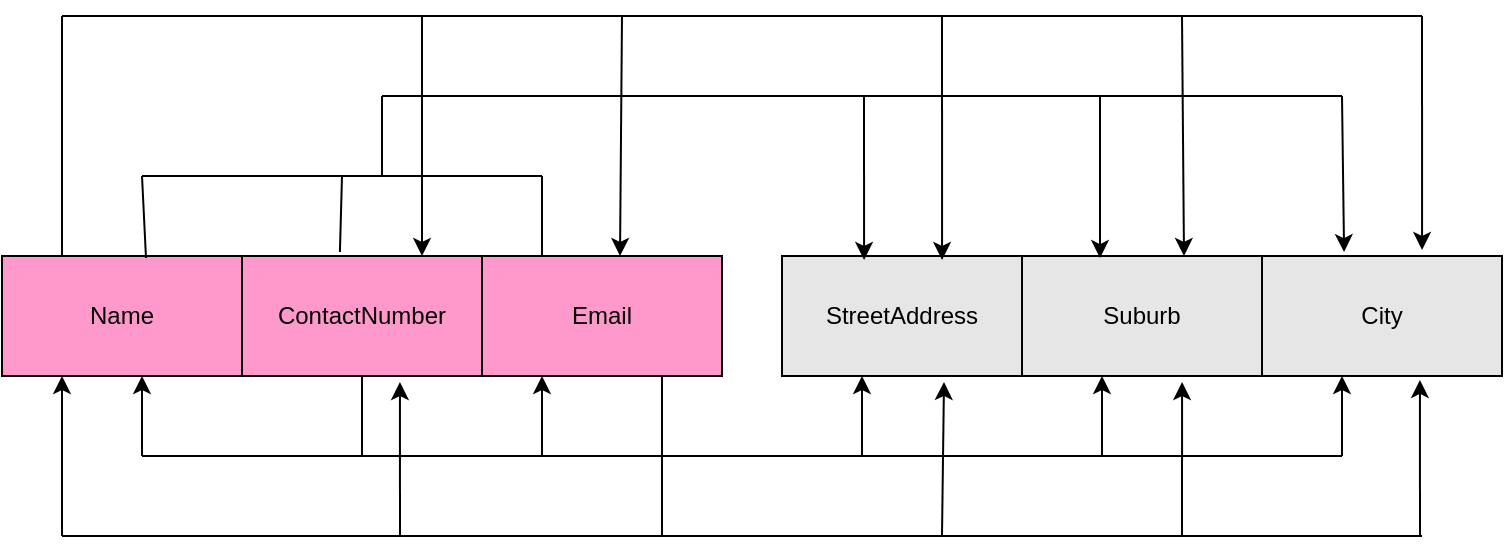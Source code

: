 <mxfile version="18.0.6" type="device"><diagram id="UaDhGWoWlZrWtzk4p_6A" name="Page-1"><mxGraphModel dx="1422" dy="865" grid="1" gridSize="10" guides="1" tooltips="1" connect="1" arrows="1" fold="1" page="1" pageScale="1" pageWidth="850" pageHeight="1100" math="0" shadow="0"><root><mxCell id="0"/><mxCell id="1" parent="0"/><mxCell id="df0EJWSPSksaHU9C0sBR-1" value="Name" style="rounded=0;whiteSpace=wrap;html=1;fillColor=#FF99CC;" parent="1" vertex="1"><mxGeometry x="10" y="360" width="120" height="60" as="geometry"/></mxCell><mxCell id="df0EJWSPSksaHU9C0sBR-2" value="ContactNumber" style="rounded=0;whiteSpace=wrap;html=1;fillColor=#FF99CC;" parent="1" vertex="1"><mxGeometry x="130" y="360" width="120" height="60" as="geometry"/></mxCell><mxCell id="df0EJWSPSksaHU9C0sBR-3" value="City" style="rounded=0;whiteSpace=wrap;html=1;fillColor=#E6E6E6;" parent="1" vertex="1"><mxGeometry x="640" y="360" width="120" height="60" as="geometry"/></mxCell><mxCell id="df0EJWSPSksaHU9C0sBR-4" value="Email" style="rounded=0;whiteSpace=wrap;html=1;fillColor=#FF99CC;" parent="1" vertex="1"><mxGeometry x="250" y="360" width="120" height="60" as="geometry"/></mxCell><mxCell id="df0EJWSPSksaHU9C0sBR-5" value="Suburb" style="rounded=0;whiteSpace=wrap;html=1;fillColor=#E6E6E6;" parent="1" vertex="1"><mxGeometry x="520" y="360" width="120" height="60" as="geometry"/></mxCell><mxCell id="df0EJWSPSksaHU9C0sBR-6" value="StreetAddress" style="rounded=0;whiteSpace=wrap;html=1;fillColor=#E6E6E6;" parent="1" vertex="1"><mxGeometry x="400" y="360" width="120" height="60" as="geometry"/></mxCell><mxCell id="df0EJWSPSksaHU9C0sBR-7" value="" style="endArrow=none;html=1;rounded=0;exitX=0.25;exitY=0;exitDx=0;exitDy=0;" parent="1" source="df0EJWSPSksaHU9C0sBR-1" edge="1"><mxGeometry width="50" height="50" relative="1" as="geometry"><mxPoint x="460" y="370" as="sourcePoint"/><mxPoint x="40" y="240" as="targetPoint"/></mxGeometry></mxCell><mxCell id="df0EJWSPSksaHU9C0sBR-8" value="" style="endArrow=none;html=1;rounded=0;" parent="1" edge="1"><mxGeometry width="50" height="50" relative="1" as="geometry"><mxPoint x="80" y="320" as="sourcePoint"/><mxPoint x="280" y="320" as="targetPoint"/></mxGeometry></mxCell><mxCell id="df0EJWSPSksaHU9C0sBR-9" value="" style="endArrow=none;html=1;rounded=0;" parent="1" edge="1"><mxGeometry width="50" height="50" relative="1" as="geometry"><mxPoint x="200" y="280" as="sourcePoint"/><mxPoint x="680" y="280" as="targetPoint"/></mxGeometry></mxCell><mxCell id="df0EJWSPSksaHU9C0sBR-10" value="" style="endArrow=none;html=1;rounded=0;" parent="1" edge="1"><mxGeometry width="50" height="50" relative="1" as="geometry"><mxPoint x="40" y="240" as="sourcePoint"/><mxPoint x="720" y="240" as="targetPoint"/></mxGeometry></mxCell><mxCell id="df0EJWSPSksaHU9C0sBR-11" value="" style="endArrow=classic;html=1;rounded=0;entryX=0.667;entryY=-0.05;entryDx=0;entryDy=0;entryPerimeter=0;" parent="1" target="df0EJWSPSksaHU9C0sBR-3" edge="1"><mxGeometry width="50" height="50" relative="1" as="geometry"><mxPoint x="720" y="240" as="sourcePoint"/><mxPoint x="510" y="320" as="targetPoint"/></mxGeometry></mxCell><mxCell id="df0EJWSPSksaHU9C0sBR-12" value="" style="endArrow=classic;html=1;rounded=0;entryX=0.342;entryY=-0.033;entryDx=0;entryDy=0;entryPerimeter=0;" parent="1" target="df0EJWSPSksaHU9C0sBR-3" edge="1"><mxGeometry width="50" height="50" relative="1" as="geometry"><mxPoint x="680" y="280" as="sourcePoint"/><mxPoint x="510" y="320" as="targetPoint"/></mxGeometry></mxCell><mxCell id="df0EJWSPSksaHU9C0sBR-13" value="" style="endArrow=classic;html=1;rounded=0;entryX=0.675;entryY=0;entryDx=0;entryDy=0;entryPerimeter=0;" parent="1" target="df0EJWSPSksaHU9C0sBR-5" edge="1"><mxGeometry width="50" height="50" relative="1" as="geometry"><mxPoint x="600" y="240" as="sourcePoint"/><mxPoint x="510" y="320" as="targetPoint"/></mxGeometry></mxCell><mxCell id="df0EJWSPSksaHU9C0sBR-14" value="" style="endArrow=classic;html=1;rounded=0;entryX=0.667;entryY=0.033;entryDx=0;entryDy=0;entryPerimeter=0;" parent="1" target="df0EJWSPSksaHU9C0sBR-6" edge="1"><mxGeometry width="50" height="50" relative="1" as="geometry"><mxPoint x="480" y="240" as="sourcePoint"/><mxPoint x="510" y="320" as="targetPoint"/></mxGeometry></mxCell><mxCell id="df0EJWSPSksaHU9C0sBR-16" value="" style="endArrow=none;html=1;rounded=0;exitX=0.25;exitY=0;exitDx=0;exitDy=0;" parent="1" source="df0EJWSPSksaHU9C0sBR-4" edge="1"><mxGeometry width="50" height="50" relative="1" as="geometry"><mxPoint x="460" y="370" as="sourcePoint"/><mxPoint x="280" y="320" as="targetPoint"/></mxGeometry></mxCell><mxCell id="df0EJWSPSksaHU9C0sBR-17" value="" style="endArrow=none;html=1;rounded=0;" parent="1" edge="1"><mxGeometry width="50" height="50" relative="1" as="geometry"><mxPoint x="200" y="320" as="sourcePoint"/><mxPoint x="200" y="280" as="targetPoint"/></mxGeometry></mxCell><mxCell id="df0EJWSPSksaHU9C0sBR-18" value="" style="endArrow=classic;html=1;rounded=0;entryX=0.75;entryY=0;entryDx=0;entryDy=0;" parent="1" target="df0EJWSPSksaHU9C0sBR-2" edge="1"><mxGeometry width="50" height="50" relative="1" as="geometry"><mxPoint x="220" y="240" as="sourcePoint"/><mxPoint x="510" y="320" as="targetPoint"/></mxGeometry></mxCell><mxCell id="df0EJWSPSksaHU9C0sBR-19" value="" style="endArrow=classic;html=1;rounded=0;entryX=0.575;entryY=0;entryDx=0;entryDy=0;entryPerimeter=0;" parent="1" target="df0EJWSPSksaHU9C0sBR-4" edge="1"><mxGeometry width="50" height="50" relative="1" as="geometry"><mxPoint x="320" y="240" as="sourcePoint"/><mxPoint x="510" y="320" as="targetPoint"/></mxGeometry></mxCell><mxCell id="df0EJWSPSksaHU9C0sBR-20" value="" style="endArrow=none;html=1;rounded=0;exitX=0.408;exitY=-0.033;exitDx=0;exitDy=0;exitPerimeter=0;" parent="1" source="df0EJWSPSksaHU9C0sBR-2" edge="1"><mxGeometry width="50" height="50" relative="1" as="geometry"><mxPoint x="460" y="370" as="sourcePoint"/><mxPoint x="180" y="320" as="targetPoint"/></mxGeometry></mxCell><mxCell id="df0EJWSPSksaHU9C0sBR-21" value="" style="endArrow=classic;html=1;rounded=0;entryX=0.342;entryY=0.033;entryDx=0;entryDy=0;entryPerimeter=0;" parent="1" target="df0EJWSPSksaHU9C0sBR-6" edge="1"><mxGeometry width="50" height="50" relative="1" as="geometry"><mxPoint x="441" y="280" as="sourcePoint"/><mxPoint x="510" y="320" as="targetPoint"/></mxGeometry></mxCell><mxCell id="df0EJWSPSksaHU9C0sBR-22" value="" style="endArrow=none;html=1;rounded=0;exitX=0.5;exitY=1;exitDx=0;exitDy=0;" parent="1" source="df0EJWSPSksaHU9C0sBR-2" edge="1"><mxGeometry width="50" height="50" relative="1" as="geometry"><mxPoint x="460" y="370" as="sourcePoint"/><mxPoint x="190" y="460" as="targetPoint"/></mxGeometry></mxCell><mxCell id="df0EJWSPSksaHU9C0sBR-23" value="" style="endArrow=classic;html=1;rounded=0;" parent="1" edge="1"><mxGeometry width="50" height="50" relative="1" as="geometry"><mxPoint x="80" y="460" as="sourcePoint"/><mxPoint x="80" y="420" as="targetPoint"/></mxGeometry></mxCell><mxCell id="df0EJWSPSksaHU9C0sBR-24" value="" style="endArrow=none;html=1;rounded=0;" parent="1" edge="1"><mxGeometry width="50" height="50" relative="1" as="geometry"><mxPoint x="80" y="460" as="sourcePoint"/><mxPoint x="680" y="460" as="targetPoint"/></mxGeometry></mxCell><mxCell id="df0EJWSPSksaHU9C0sBR-25" value="" style="endArrow=classic;html=1;rounded=0;entryX=0.25;entryY=1;entryDx=0;entryDy=0;" parent="1" target="df0EJWSPSksaHU9C0sBR-4" edge="1"><mxGeometry width="50" height="50" relative="1" as="geometry"><mxPoint x="280" y="460" as="sourcePoint"/><mxPoint x="510" y="320" as="targetPoint"/></mxGeometry></mxCell><mxCell id="df0EJWSPSksaHU9C0sBR-26" value="" style="endArrow=classic;html=1;rounded=0;" parent="1" edge="1"><mxGeometry width="50" height="50" relative="1" as="geometry"><mxPoint x="440" y="460" as="sourcePoint"/><mxPoint x="440" y="420" as="targetPoint"/></mxGeometry></mxCell><mxCell id="df0EJWSPSksaHU9C0sBR-27" value="" style="endArrow=classic;html=1;rounded=0;" parent="1" edge="1"><mxGeometry width="50" height="50" relative="1" as="geometry"><mxPoint x="560" y="460" as="sourcePoint"/><mxPoint x="560" y="420" as="targetPoint"/></mxGeometry></mxCell><mxCell id="df0EJWSPSksaHU9C0sBR-28" value="" style="endArrow=classic;html=1;rounded=0;" parent="1" edge="1"><mxGeometry width="50" height="50" relative="1" as="geometry"><mxPoint x="680" y="460" as="sourcePoint"/><mxPoint x="680" y="420" as="targetPoint"/></mxGeometry></mxCell><mxCell id="df0EJWSPSksaHU9C0sBR-29" value="" style="endArrow=none;html=1;rounded=0;entryX=0.75;entryY=1;entryDx=0;entryDy=0;" parent="1" target="df0EJWSPSksaHU9C0sBR-4" edge="1"><mxGeometry width="50" height="50" relative="1" as="geometry"><mxPoint x="340" y="500" as="sourcePoint"/><mxPoint x="510" y="320" as="targetPoint"/></mxGeometry></mxCell><mxCell id="df0EJWSPSksaHU9C0sBR-30" value="" style="endArrow=none;html=1;rounded=0;" parent="1" edge="1"><mxGeometry width="50" height="50" relative="1" as="geometry"><mxPoint x="40" y="500" as="sourcePoint"/><mxPoint x="720" y="500" as="targetPoint"/></mxGeometry></mxCell><mxCell id="df0EJWSPSksaHU9C0sBR-31" value="" style="endArrow=classic;html=1;rounded=0;entryX=0.25;entryY=1;entryDx=0;entryDy=0;" parent="1" target="df0EJWSPSksaHU9C0sBR-1" edge="1"><mxGeometry width="50" height="50" relative="1" as="geometry"><mxPoint x="40" y="500" as="sourcePoint"/><mxPoint x="510" y="320" as="targetPoint"/></mxGeometry></mxCell><mxCell id="df0EJWSPSksaHU9C0sBR-32" value="" style="endArrow=classic;html=1;rounded=0;entryX=0.658;entryY=1.05;entryDx=0;entryDy=0;entryPerimeter=0;" parent="1" target="df0EJWSPSksaHU9C0sBR-2" edge="1"><mxGeometry width="50" height="50" relative="1" as="geometry"><mxPoint x="209" y="500" as="sourcePoint"/><mxPoint x="510" y="320" as="targetPoint"/></mxGeometry></mxCell><mxCell id="df0EJWSPSksaHU9C0sBR-33" value="" style="endArrow=classic;html=1;rounded=0;entryX=0.675;entryY=1.05;entryDx=0;entryDy=0;entryPerimeter=0;" parent="1" target="df0EJWSPSksaHU9C0sBR-6" edge="1"><mxGeometry width="50" height="50" relative="1" as="geometry"><mxPoint x="480" y="500" as="sourcePoint"/><mxPoint x="510" y="320" as="targetPoint"/></mxGeometry></mxCell><mxCell id="df0EJWSPSksaHU9C0sBR-34" value="" style="endArrow=classic;html=1;rounded=0;entryX=0.667;entryY=1.05;entryDx=0;entryDy=0;entryPerimeter=0;" parent="1" target="df0EJWSPSksaHU9C0sBR-5" edge="1"><mxGeometry width="50" height="50" relative="1" as="geometry"><mxPoint x="600" y="500" as="sourcePoint"/><mxPoint x="510" y="320" as="targetPoint"/></mxGeometry></mxCell><mxCell id="df0EJWSPSksaHU9C0sBR-35" value="" style="endArrow=classic;html=1;rounded=0;entryX=0.658;entryY=1.033;entryDx=0;entryDy=0;entryPerimeter=0;" parent="1" target="df0EJWSPSksaHU9C0sBR-3" edge="1"><mxGeometry width="50" height="50" relative="1" as="geometry"><mxPoint x="719" y="500" as="sourcePoint"/><mxPoint x="510" y="320" as="targetPoint"/></mxGeometry></mxCell><mxCell id="9OJy4XMV8a8qJutuL21E-1" value="" style="endArrow=none;html=1;rounded=0;exitX=0.6;exitY=0.017;exitDx=0;exitDy=0;exitPerimeter=0;" edge="1" parent="1" source="df0EJWSPSksaHU9C0sBR-1"><mxGeometry width="50" height="50" relative="1" as="geometry"><mxPoint x="680" y="470" as="sourcePoint"/><mxPoint x="80" y="320" as="targetPoint"/></mxGeometry></mxCell><mxCell id="9OJy4XMV8a8qJutuL21E-2" value="" style="endArrow=classic;html=1;rounded=0;entryX=0.325;entryY=0.017;entryDx=0;entryDy=0;entryPerimeter=0;" edge="1" parent="1" target="df0EJWSPSksaHU9C0sBR-5"><mxGeometry width="50" height="50" relative="1" as="geometry"><mxPoint x="559" y="280" as="sourcePoint"/><mxPoint x="730" y="420" as="targetPoint"/></mxGeometry></mxCell></root></mxGraphModel></diagram></mxfile>